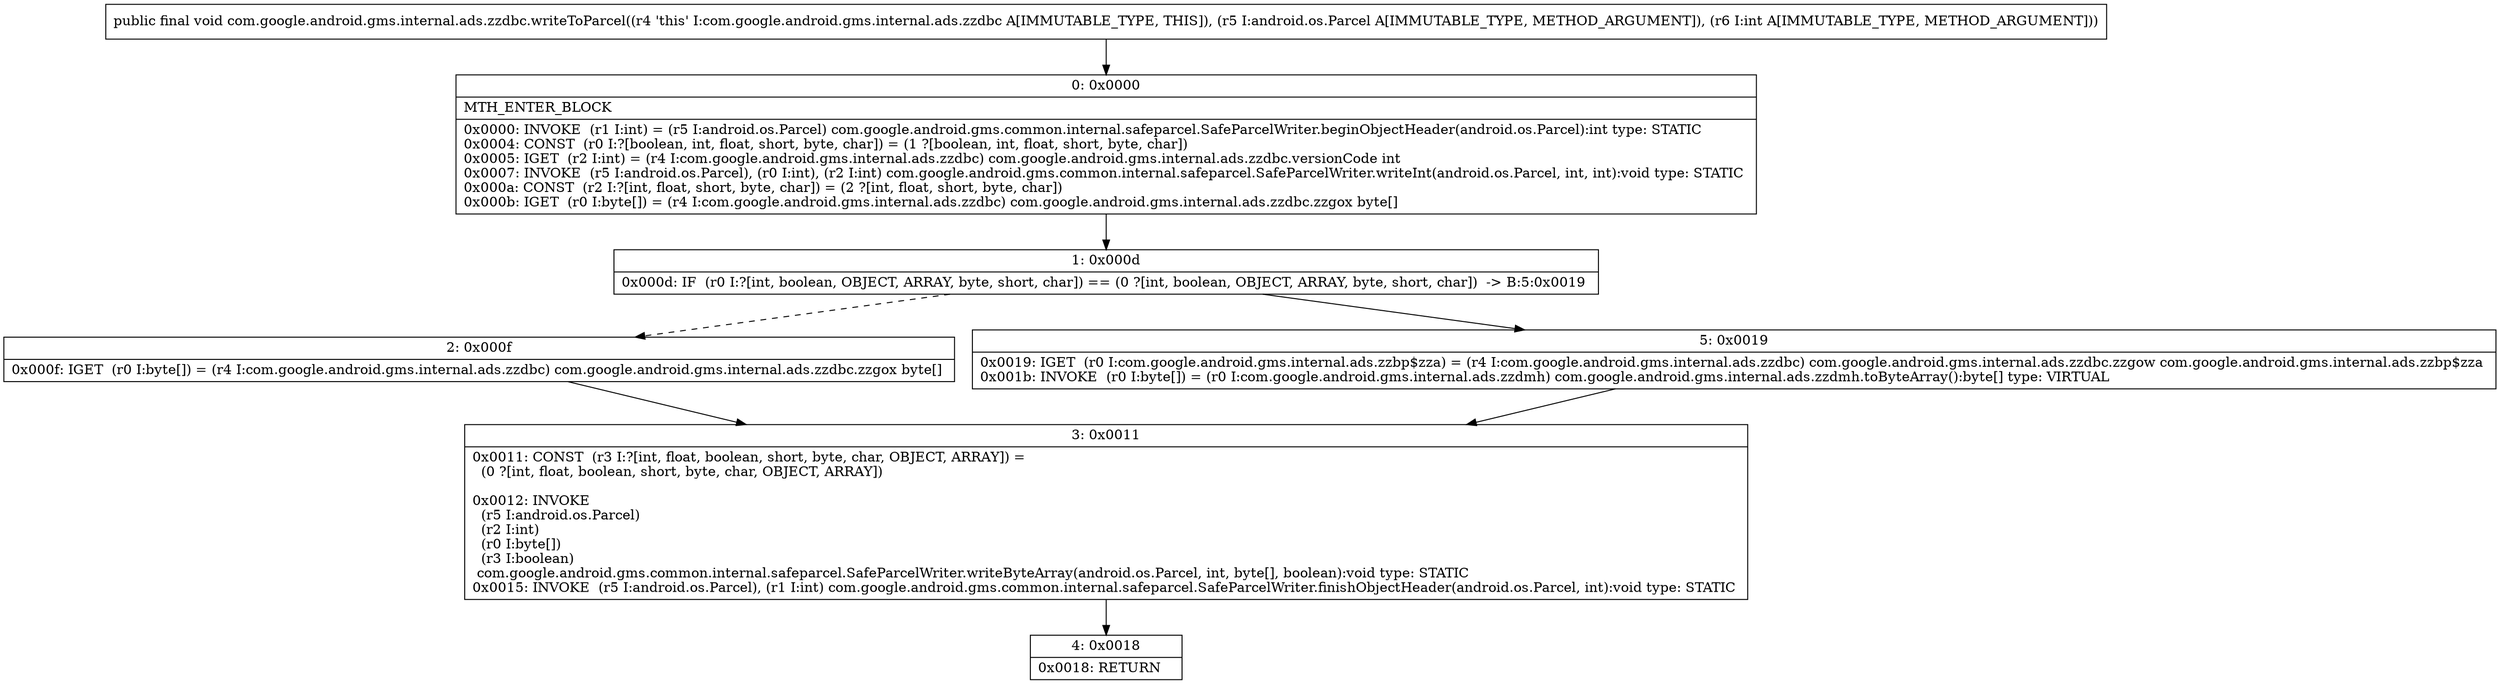 digraph "CFG forcom.google.android.gms.internal.ads.zzdbc.writeToParcel(Landroid\/os\/Parcel;I)V" {
Node_0 [shape=record,label="{0\:\ 0x0000|MTH_ENTER_BLOCK\l|0x0000: INVOKE  (r1 I:int) = (r5 I:android.os.Parcel) com.google.android.gms.common.internal.safeparcel.SafeParcelWriter.beginObjectHeader(android.os.Parcel):int type: STATIC \l0x0004: CONST  (r0 I:?[boolean, int, float, short, byte, char]) = (1 ?[boolean, int, float, short, byte, char]) \l0x0005: IGET  (r2 I:int) = (r4 I:com.google.android.gms.internal.ads.zzdbc) com.google.android.gms.internal.ads.zzdbc.versionCode int \l0x0007: INVOKE  (r5 I:android.os.Parcel), (r0 I:int), (r2 I:int) com.google.android.gms.common.internal.safeparcel.SafeParcelWriter.writeInt(android.os.Parcel, int, int):void type: STATIC \l0x000a: CONST  (r2 I:?[int, float, short, byte, char]) = (2 ?[int, float, short, byte, char]) \l0x000b: IGET  (r0 I:byte[]) = (r4 I:com.google.android.gms.internal.ads.zzdbc) com.google.android.gms.internal.ads.zzdbc.zzgox byte[] \l}"];
Node_1 [shape=record,label="{1\:\ 0x000d|0x000d: IF  (r0 I:?[int, boolean, OBJECT, ARRAY, byte, short, char]) == (0 ?[int, boolean, OBJECT, ARRAY, byte, short, char])  \-\> B:5:0x0019 \l}"];
Node_2 [shape=record,label="{2\:\ 0x000f|0x000f: IGET  (r0 I:byte[]) = (r4 I:com.google.android.gms.internal.ads.zzdbc) com.google.android.gms.internal.ads.zzdbc.zzgox byte[] \l}"];
Node_3 [shape=record,label="{3\:\ 0x0011|0x0011: CONST  (r3 I:?[int, float, boolean, short, byte, char, OBJECT, ARRAY]) = \l  (0 ?[int, float, boolean, short, byte, char, OBJECT, ARRAY])\l \l0x0012: INVOKE  \l  (r5 I:android.os.Parcel)\l  (r2 I:int)\l  (r0 I:byte[])\l  (r3 I:boolean)\l com.google.android.gms.common.internal.safeparcel.SafeParcelWriter.writeByteArray(android.os.Parcel, int, byte[], boolean):void type: STATIC \l0x0015: INVOKE  (r5 I:android.os.Parcel), (r1 I:int) com.google.android.gms.common.internal.safeparcel.SafeParcelWriter.finishObjectHeader(android.os.Parcel, int):void type: STATIC \l}"];
Node_4 [shape=record,label="{4\:\ 0x0018|0x0018: RETURN   \l}"];
Node_5 [shape=record,label="{5\:\ 0x0019|0x0019: IGET  (r0 I:com.google.android.gms.internal.ads.zzbp$zza) = (r4 I:com.google.android.gms.internal.ads.zzdbc) com.google.android.gms.internal.ads.zzdbc.zzgow com.google.android.gms.internal.ads.zzbp$zza \l0x001b: INVOKE  (r0 I:byte[]) = (r0 I:com.google.android.gms.internal.ads.zzdmh) com.google.android.gms.internal.ads.zzdmh.toByteArray():byte[] type: VIRTUAL \l}"];
MethodNode[shape=record,label="{public final void com.google.android.gms.internal.ads.zzdbc.writeToParcel((r4 'this' I:com.google.android.gms.internal.ads.zzdbc A[IMMUTABLE_TYPE, THIS]), (r5 I:android.os.Parcel A[IMMUTABLE_TYPE, METHOD_ARGUMENT]), (r6 I:int A[IMMUTABLE_TYPE, METHOD_ARGUMENT])) }"];
MethodNode -> Node_0;
Node_0 -> Node_1;
Node_1 -> Node_2[style=dashed];
Node_1 -> Node_5;
Node_2 -> Node_3;
Node_3 -> Node_4;
Node_5 -> Node_3;
}

